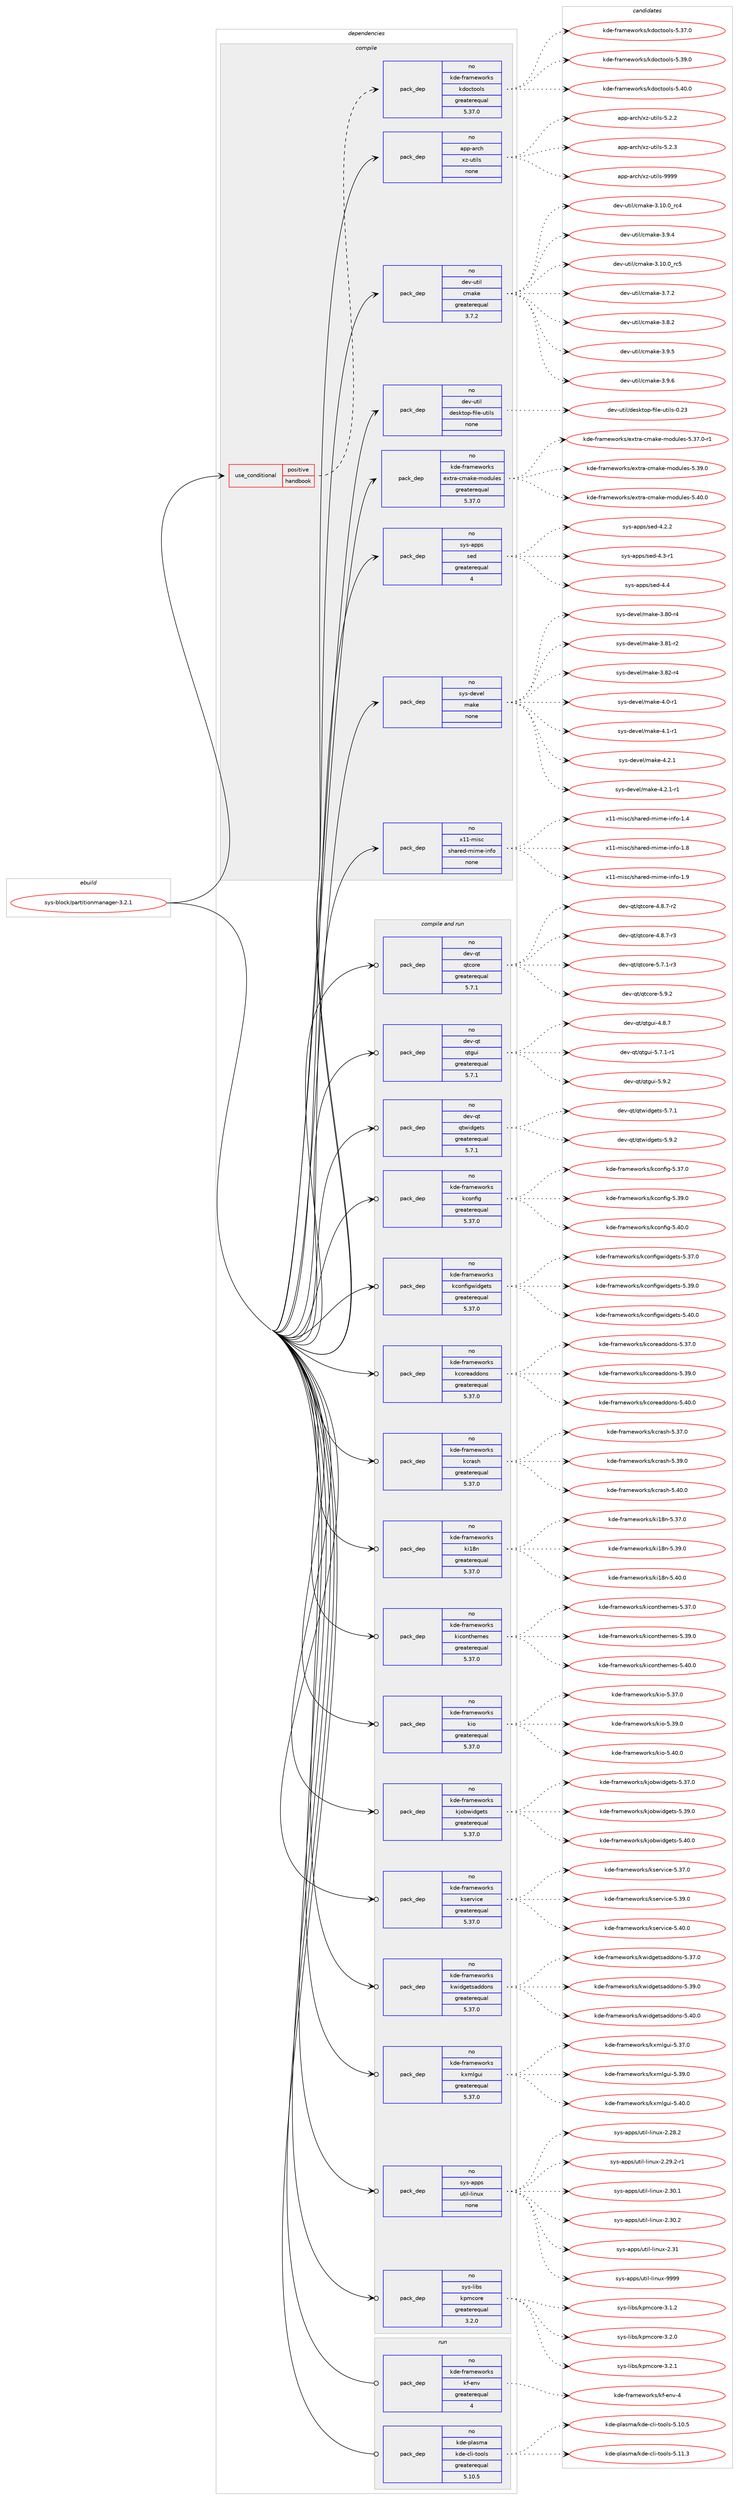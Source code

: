 digraph prolog {

# *************
# Graph options
# *************

newrank=true;
concentrate=true;
compound=true;
graph [rankdir=LR,fontname=Helvetica,fontsize=10,ranksep=1.5];#, ranksep=2.5, nodesep=0.2];
edge  [arrowhead=vee];
node  [fontname=Helvetica,fontsize=10];

# **********
# The ebuild
# **********

subgraph cluster_leftcol {
color=gray;
rank=same;
label=<<i>ebuild</i>>;
id [label="sys-block/partitionmanager-3.2.1", color=red, width=4, href="../sys-block/partitionmanager-3.2.1.svg"];
}

# ****************
# The dependencies
# ****************

subgraph cluster_midcol {
color=gray;
label=<<i>dependencies</i>>;
subgraph cluster_compile {
fillcolor="#eeeeee";
style=filled;
label=<<i>compile</i>>;
subgraph cond772 {
dependency6755 [label=<<TABLE BORDER="0" CELLBORDER="1" CELLSPACING="0" CELLPADDING="4"><TR><TD ROWSPAN="3" CELLPADDING="10">use_conditional</TD></TR><TR><TD>positive</TD></TR><TR><TD>handbook</TD></TR></TABLE>>, shape=none, color=red];
subgraph pack5948 {
dependency6756 [label=<<TABLE BORDER="0" CELLBORDER="1" CELLSPACING="0" CELLPADDING="4" WIDTH="220"><TR><TD ROWSPAN="6" CELLPADDING="30">pack_dep</TD></TR><TR><TD WIDTH="110">no</TD></TR><TR><TD>kde-frameworks</TD></TR><TR><TD>kdoctools</TD></TR><TR><TD>greaterequal</TD></TR><TR><TD>5.37.0</TD></TR></TABLE>>, shape=none, color=blue];
}
dependency6755:e -> dependency6756:w [weight=20,style="dashed",arrowhead="vee"];
}
id:e -> dependency6755:w [weight=20,style="solid",arrowhead="vee"];
subgraph pack5949 {
dependency6757 [label=<<TABLE BORDER="0" CELLBORDER="1" CELLSPACING="0" CELLPADDING="4" WIDTH="220"><TR><TD ROWSPAN="6" CELLPADDING="30">pack_dep</TD></TR><TR><TD WIDTH="110">no</TD></TR><TR><TD>app-arch</TD></TR><TR><TD>xz-utils</TD></TR><TR><TD>none</TD></TR><TR><TD></TD></TR></TABLE>>, shape=none, color=blue];
}
id:e -> dependency6757:w [weight=20,style="solid",arrowhead="vee"];
subgraph pack5950 {
dependency6758 [label=<<TABLE BORDER="0" CELLBORDER="1" CELLSPACING="0" CELLPADDING="4" WIDTH="220"><TR><TD ROWSPAN="6" CELLPADDING="30">pack_dep</TD></TR><TR><TD WIDTH="110">no</TD></TR><TR><TD>dev-util</TD></TR><TR><TD>cmake</TD></TR><TR><TD>greaterequal</TD></TR><TR><TD>3.7.2</TD></TR></TABLE>>, shape=none, color=blue];
}
id:e -> dependency6758:w [weight=20,style="solid",arrowhead="vee"];
subgraph pack5951 {
dependency6759 [label=<<TABLE BORDER="0" CELLBORDER="1" CELLSPACING="0" CELLPADDING="4" WIDTH="220"><TR><TD ROWSPAN="6" CELLPADDING="30">pack_dep</TD></TR><TR><TD WIDTH="110">no</TD></TR><TR><TD>dev-util</TD></TR><TR><TD>desktop-file-utils</TD></TR><TR><TD>none</TD></TR><TR><TD></TD></TR></TABLE>>, shape=none, color=blue];
}
id:e -> dependency6759:w [weight=20,style="solid",arrowhead="vee"];
subgraph pack5952 {
dependency6760 [label=<<TABLE BORDER="0" CELLBORDER="1" CELLSPACING="0" CELLPADDING="4" WIDTH="220"><TR><TD ROWSPAN="6" CELLPADDING="30">pack_dep</TD></TR><TR><TD WIDTH="110">no</TD></TR><TR><TD>kde-frameworks</TD></TR><TR><TD>extra-cmake-modules</TD></TR><TR><TD>greaterequal</TD></TR><TR><TD>5.37.0</TD></TR></TABLE>>, shape=none, color=blue];
}
id:e -> dependency6760:w [weight=20,style="solid",arrowhead="vee"];
subgraph pack5953 {
dependency6761 [label=<<TABLE BORDER="0" CELLBORDER="1" CELLSPACING="0" CELLPADDING="4" WIDTH="220"><TR><TD ROWSPAN="6" CELLPADDING="30">pack_dep</TD></TR><TR><TD WIDTH="110">no</TD></TR><TR><TD>sys-apps</TD></TR><TR><TD>sed</TD></TR><TR><TD>greaterequal</TD></TR><TR><TD>4</TD></TR></TABLE>>, shape=none, color=blue];
}
id:e -> dependency6761:w [weight=20,style="solid",arrowhead="vee"];
subgraph pack5954 {
dependency6762 [label=<<TABLE BORDER="0" CELLBORDER="1" CELLSPACING="0" CELLPADDING="4" WIDTH="220"><TR><TD ROWSPAN="6" CELLPADDING="30">pack_dep</TD></TR><TR><TD WIDTH="110">no</TD></TR><TR><TD>sys-devel</TD></TR><TR><TD>make</TD></TR><TR><TD>none</TD></TR><TR><TD></TD></TR></TABLE>>, shape=none, color=blue];
}
id:e -> dependency6762:w [weight=20,style="solid",arrowhead="vee"];
subgraph pack5955 {
dependency6763 [label=<<TABLE BORDER="0" CELLBORDER="1" CELLSPACING="0" CELLPADDING="4" WIDTH="220"><TR><TD ROWSPAN="6" CELLPADDING="30">pack_dep</TD></TR><TR><TD WIDTH="110">no</TD></TR><TR><TD>x11-misc</TD></TR><TR><TD>shared-mime-info</TD></TR><TR><TD>none</TD></TR><TR><TD></TD></TR></TABLE>>, shape=none, color=blue];
}
id:e -> dependency6763:w [weight=20,style="solid",arrowhead="vee"];
}
subgraph cluster_compileandrun {
fillcolor="#eeeeee";
style=filled;
label=<<i>compile and run</i>>;
subgraph pack5956 {
dependency6764 [label=<<TABLE BORDER="0" CELLBORDER="1" CELLSPACING="0" CELLPADDING="4" WIDTH="220"><TR><TD ROWSPAN="6" CELLPADDING="30">pack_dep</TD></TR><TR><TD WIDTH="110">no</TD></TR><TR><TD>dev-qt</TD></TR><TR><TD>qtcore</TD></TR><TR><TD>greaterequal</TD></TR><TR><TD>5.7.1</TD></TR></TABLE>>, shape=none, color=blue];
}
id:e -> dependency6764:w [weight=20,style="solid",arrowhead="odotvee"];
subgraph pack5957 {
dependency6765 [label=<<TABLE BORDER="0" CELLBORDER="1" CELLSPACING="0" CELLPADDING="4" WIDTH="220"><TR><TD ROWSPAN="6" CELLPADDING="30">pack_dep</TD></TR><TR><TD WIDTH="110">no</TD></TR><TR><TD>dev-qt</TD></TR><TR><TD>qtgui</TD></TR><TR><TD>greaterequal</TD></TR><TR><TD>5.7.1</TD></TR></TABLE>>, shape=none, color=blue];
}
id:e -> dependency6765:w [weight=20,style="solid",arrowhead="odotvee"];
subgraph pack5958 {
dependency6766 [label=<<TABLE BORDER="0" CELLBORDER="1" CELLSPACING="0" CELLPADDING="4" WIDTH="220"><TR><TD ROWSPAN="6" CELLPADDING="30">pack_dep</TD></TR><TR><TD WIDTH="110">no</TD></TR><TR><TD>dev-qt</TD></TR><TR><TD>qtwidgets</TD></TR><TR><TD>greaterequal</TD></TR><TR><TD>5.7.1</TD></TR></TABLE>>, shape=none, color=blue];
}
id:e -> dependency6766:w [weight=20,style="solid",arrowhead="odotvee"];
subgraph pack5959 {
dependency6767 [label=<<TABLE BORDER="0" CELLBORDER="1" CELLSPACING="0" CELLPADDING="4" WIDTH="220"><TR><TD ROWSPAN="6" CELLPADDING="30">pack_dep</TD></TR><TR><TD WIDTH="110">no</TD></TR><TR><TD>kde-frameworks</TD></TR><TR><TD>kconfig</TD></TR><TR><TD>greaterequal</TD></TR><TR><TD>5.37.0</TD></TR></TABLE>>, shape=none, color=blue];
}
id:e -> dependency6767:w [weight=20,style="solid",arrowhead="odotvee"];
subgraph pack5960 {
dependency6768 [label=<<TABLE BORDER="0" CELLBORDER="1" CELLSPACING="0" CELLPADDING="4" WIDTH="220"><TR><TD ROWSPAN="6" CELLPADDING="30">pack_dep</TD></TR><TR><TD WIDTH="110">no</TD></TR><TR><TD>kde-frameworks</TD></TR><TR><TD>kconfigwidgets</TD></TR><TR><TD>greaterequal</TD></TR><TR><TD>5.37.0</TD></TR></TABLE>>, shape=none, color=blue];
}
id:e -> dependency6768:w [weight=20,style="solid",arrowhead="odotvee"];
subgraph pack5961 {
dependency6769 [label=<<TABLE BORDER="0" CELLBORDER="1" CELLSPACING="0" CELLPADDING="4" WIDTH="220"><TR><TD ROWSPAN="6" CELLPADDING="30">pack_dep</TD></TR><TR><TD WIDTH="110">no</TD></TR><TR><TD>kde-frameworks</TD></TR><TR><TD>kcoreaddons</TD></TR><TR><TD>greaterequal</TD></TR><TR><TD>5.37.0</TD></TR></TABLE>>, shape=none, color=blue];
}
id:e -> dependency6769:w [weight=20,style="solid",arrowhead="odotvee"];
subgraph pack5962 {
dependency6770 [label=<<TABLE BORDER="0" CELLBORDER="1" CELLSPACING="0" CELLPADDING="4" WIDTH="220"><TR><TD ROWSPAN="6" CELLPADDING="30">pack_dep</TD></TR><TR><TD WIDTH="110">no</TD></TR><TR><TD>kde-frameworks</TD></TR><TR><TD>kcrash</TD></TR><TR><TD>greaterequal</TD></TR><TR><TD>5.37.0</TD></TR></TABLE>>, shape=none, color=blue];
}
id:e -> dependency6770:w [weight=20,style="solid",arrowhead="odotvee"];
subgraph pack5963 {
dependency6771 [label=<<TABLE BORDER="0" CELLBORDER="1" CELLSPACING="0" CELLPADDING="4" WIDTH="220"><TR><TD ROWSPAN="6" CELLPADDING="30">pack_dep</TD></TR><TR><TD WIDTH="110">no</TD></TR><TR><TD>kde-frameworks</TD></TR><TR><TD>ki18n</TD></TR><TR><TD>greaterequal</TD></TR><TR><TD>5.37.0</TD></TR></TABLE>>, shape=none, color=blue];
}
id:e -> dependency6771:w [weight=20,style="solid",arrowhead="odotvee"];
subgraph pack5964 {
dependency6772 [label=<<TABLE BORDER="0" CELLBORDER="1" CELLSPACING="0" CELLPADDING="4" WIDTH="220"><TR><TD ROWSPAN="6" CELLPADDING="30">pack_dep</TD></TR><TR><TD WIDTH="110">no</TD></TR><TR><TD>kde-frameworks</TD></TR><TR><TD>kiconthemes</TD></TR><TR><TD>greaterequal</TD></TR><TR><TD>5.37.0</TD></TR></TABLE>>, shape=none, color=blue];
}
id:e -> dependency6772:w [weight=20,style="solid",arrowhead="odotvee"];
subgraph pack5965 {
dependency6773 [label=<<TABLE BORDER="0" CELLBORDER="1" CELLSPACING="0" CELLPADDING="4" WIDTH="220"><TR><TD ROWSPAN="6" CELLPADDING="30">pack_dep</TD></TR><TR><TD WIDTH="110">no</TD></TR><TR><TD>kde-frameworks</TD></TR><TR><TD>kio</TD></TR><TR><TD>greaterequal</TD></TR><TR><TD>5.37.0</TD></TR></TABLE>>, shape=none, color=blue];
}
id:e -> dependency6773:w [weight=20,style="solid",arrowhead="odotvee"];
subgraph pack5966 {
dependency6774 [label=<<TABLE BORDER="0" CELLBORDER="1" CELLSPACING="0" CELLPADDING="4" WIDTH="220"><TR><TD ROWSPAN="6" CELLPADDING="30">pack_dep</TD></TR><TR><TD WIDTH="110">no</TD></TR><TR><TD>kde-frameworks</TD></TR><TR><TD>kjobwidgets</TD></TR><TR><TD>greaterequal</TD></TR><TR><TD>5.37.0</TD></TR></TABLE>>, shape=none, color=blue];
}
id:e -> dependency6774:w [weight=20,style="solid",arrowhead="odotvee"];
subgraph pack5967 {
dependency6775 [label=<<TABLE BORDER="0" CELLBORDER="1" CELLSPACING="0" CELLPADDING="4" WIDTH="220"><TR><TD ROWSPAN="6" CELLPADDING="30">pack_dep</TD></TR><TR><TD WIDTH="110">no</TD></TR><TR><TD>kde-frameworks</TD></TR><TR><TD>kservice</TD></TR><TR><TD>greaterequal</TD></TR><TR><TD>5.37.0</TD></TR></TABLE>>, shape=none, color=blue];
}
id:e -> dependency6775:w [weight=20,style="solid",arrowhead="odotvee"];
subgraph pack5968 {
dependency6776 [label=<<TABLE BORDER="0" CELLBORDER="1" CELLSPACING="0" CELLPADDING="4" WIDTH="220"><TR><TD ROWSPAN="6" CELLPADDING="30">pack_dep</TD></TR><TR><TD WIDTH="110">no</TD></TR><TR><TD>kde-frameworks</TD></TR><TR><TD>kwidgetsaddons</TD></TR><TR><TD>greaterequal</TD></TR><TR><TD>5.37.0</TD></TR></TABLE>>, shape=none, color=blue];
}
id:e -> dependency6776:w [weight=20,style="solid",arrowhead="odotvee"];
subgraph pack5969 {
dependency6777 [label=<<TABLE BORDER="0" CELLBORDER="1" CELLSPACING="0" CELLPADDING="4" WIDTH="220"><TR><TD ROWSPAN="6" CELLPADDING="30">pack_dep</TD></TR><TR><TD WIDTH="110">no</TD></TR><TR><TD>kde-frameworks</TD></TR><TR><TD>kxmlgui</TD></TR><TR><TD>greaterequal</TD></TR><TR><TD>5.37.0</TD></TR></TABLE>>, shape=none, color=blue];
}
id:e -> dependency6777:w [weight=20,style="solid",arrowhead="odotvee"];
subgraph pack5970 {
dependency6778 [label=<<TABLE BORDER="0" CELLBORDER="1" CELLSPACING="0" CELLPADDING="4" WIDTH="220"><TR><TD ROWSPAN="6" CELLPADDING="30">pack_dep</TD></TR><TR><TD WIDTH="110">no</TD></TR><TR><TD>sys-apps</TD></TR><TR><TD>util-linux</TD></TR><TR><TD>none</TD></TR><TR><TD></TD></TR></TABLE>>, shape=none, color=blue];
}
id:e -> dependency6778:w [weight=20,style="solid",arrowhead="odotvee"];
subgraph pack5971 {
dependency6779 [label=<<TABLE BORDER="0" CELLBORDER="1" CELLSPACING="0" CELLPADDING="4" WIDTH="220"><TR><TD ROWSPAN="6" CELLPADDING="30">pack_dep</TD></TR><TR><TD WIDTH="110">no</TD></TR><TR><TD>sys-libs</TD></TR><TR><TD>kpmcore</TD></TR><TR><TD>greaterequal</TD></TR><TR><TD>3.2.0</TD></TR></TABLE>>, shape=none, color=blue];
}
id:e -> dependency6779:w [weight=20,style="solid",arrowhead="odotvee"];
}
subgraph cluster_run {
fillcolor="#eeeeee";
style=filled;
label=<<i>run</i>>;
subgraph pack5972 {
dependency6780 [label=<<TABLE BORDER="0" CELLBORDER="1" CELLSPACING="0" CELLPADDING="4" WIDTH="220"><TR><TD ROWSPAN="6" CELLPADDING="30">pack_dep</TD></TR><TR><TD WIDTH="110">no</TD></TR><TR><TD>kde-frameworks</TD></TR><TR><TD>kf-env</TD></TR><TR><TD>greaterequal</TD></TR><TR><TD>4</TD></TR></TABLE>>, shape=none, color=blue];
}
id:e -> dependency6780:w [weight=20,style="solid",arrowhead="odot"];
subgraph pack5973 {
dependency6781 [label=<<TABLE BORDER="0" CELLBORDER="1" CELLSPACING="0" CELLPADDING="4" WIDTH="220"><TR><TD ROWSPAN="6" CELLPADDING="30">pack_dep</TD></TR><TR><TD WIDTH="110">no</TD></TR><TR><TD>kde-plasma</TD></TR><TR><TD>kde-cli-tools</TD></TR><TR><TD>greaterequal</TD></TR><TR><TD>5.10.5</TD></TR></TABLE>>, shape=none, color=blue];
}
id:e -> dependency6781:w [weight=20,style="solid",arrowhead="odot"];
}
}

# **************
# The candidates
# **************

subgraph cluster_choices {
rank=same;
color=gray;
label=<<i>candidates</i>>;

subgraph choice5948 {
color=black;
nodesep=1;
choice1071001014510211497109101119111114107115471071001119911611111110811545534651554648 [label="kde-frameworks/kdoctools-5.37.0", color=red, width=4,href="../kde-frameworks/kdoctools-5.37.0.svg"];
choice1071001014510211497109101119111114107115471071001119911611111110811545534651574648 [label="kde-frameworks/kdoctools-5.39.0", color=red, width=4,href="../kde-frameworks/kdoctools-5.39.0.svg"];
choice1071001014510211497109101119111114107115471071001119911611111110811545534652484648 [label="kde-frameworks/kdoctools-5.40.0", color=red, width=4,href="../kde-frameworks/kdoctools-5.40.0.svg"];
dependency6756:e -> choice1071001014510211497109101119111114107115471071001119911611111110811545534651554648:w [style=dotted,weight="100"];
dependency6756:e -> choice1071001014510211497109101119111114107115471071001119911611111110811545534651574648:w [style=dotted,weight="100"];
dependency6756:e -> choice1071001014510211497109101119111114107115471071001119911611111110811545534652484648:w [style=dotted,weight="100"];
}
subgraph choice5949 {
color=black;
nodesep=1;
choice971121124597114991044712012245117116105108115455346504650 [label="app-arch/xz-utils-5.2.2", color=red, width=4,href="../app-arch/xz-utils-5.2.2.svg"];
choice971121124597114991044712012245117116105108115455346504651 [label="app-arch/xz-utils-5.2.3", color=red, width=4,href="../app-arch/xz-utils-5.2.3.svg"];
choice9711211245971149910447120122451171161051081154557575757 [label="app-arch/xz-utils-9999", color=red, width=4,href="../app-arch/xz-utils-9999.svg"];
dependency6757:e -> choice971121124597114991044712012245117116105108115455346504650:w [style=dotted,weight="100"];
dependency6757:e -> choice971121124597114991044712012245117116105108115455346504651:w [style=dotted,weight="100"];
dependency6757:e -> choice9711211245971149910447120122451171161051081154557575757:w [style=dotted,weight="100"];
}
subgraph choice5950 {
color=black;
nodesep=1;
choice1001011184511711610510847991099710710145514649484648951149952 [label="dev-util/cmake-3.10.0_rc4", color=red, width=4,href="../dev-util/cmake-3.10.0_rc4.svg"];
choice10010111845117116105108479910997107101455146574652 [label="dev-util/cmake-3.9.4", color=red, width=4,href="../dev-util/cmake-3.9.4.svg"];
choice1001011184511711610510847991099710710145514649484648951149953 [label="dev-util/cmake-3.10.0_rc5", color=red, width=4,href="../dev-util/cmake-3.10.0_rc5.svg"];
choice10010111845117116105108479910997107101455146554650 [label="dev-util/cmake-3.7.2", color=red, width=4,href="../dev-util/cmake-3.7.2.svg"];
choice10010111845117116105108479910997107101455146564650 [label="dev-util/cmake-3.8.2", color=red, width=4,href="../dev-util/cmake-3.8.2.svg"];
choice10010111845117116105108479910997107101455146574653 [label="dev-util/cmake-3.9.5", color=red, width=4,href="../dev-util/cmake-3.9.5.svg"];
choice10010111845117116105108479910997107101455146574654 [label="dev-util/cmake-3.9.6", color=red, width=4,href="../dev-util/cmake-3.9.6.svg"];
dependency6758:e -> choice1001011184511711610510847991099710710145514649484648951149952:w [style=dotted,weight="100"];
dependency6758:e -> choice10010111845117116105108479910997107101455146574652:w [style=dotted,weight="100"];
dependency6758:e -> choice1001011184511711610510847991099710710145514649484648951149953:w [style=dotted,weight="100"];
dependency6758:e -> choice10010111845117116105108479910997107101455146554650:w [style=dotted,weight="100"];
dependency6758:e -> choice10010111845117116105108479910997107101455146564650:w [style=dotted,weight="100"];
dependency6758:e -> choice10010111845117116105108479910997107101455146574653:w [style=dotted,weight="100"];
dependency6758:e -> choice10010111845117116105108479910997107101455146574654:w [style=dotted,weight="100"];
}
subgraph choice5951 {
color=black;
nodesep=1;
choice100101118451171161051084710010111510711611111245102105108101451171161051081154548465051 [label="dev-util/desktop-file-utils-0.23", color=red, width=4,href="../dev-util/desktop-file-utils-0.23.svg"];
dependency6759:e -> choice100101118451171161051084710010111510711611111245102105108101451171161051081154548465051:w [style=dotted,weight="100"];
}
subgraph choice5952 {
color=black;
nodesep=1;
choice1071001014510211497109101119111114107115471011201161149745991099710710145109111100117108101115455346515546484511449 [label="kde-frameworks/extra-cmake-modules-5.37.0-r1", color=red, width=4,href="../kde-frameworks/extra-cmake-modules-5.37.0-r1.svg"];
choice107100101451021149710910111911111410711547101120116114974599109971071014510911110011710810111545534651574648 [label="kde-frameworks/extra-cmake-modules-5.39.0", color=red, width=4,href="../kde-frameworks/extra-cmake-modules-5.39.0.svg"];
choice107100101451021149710910111911111410711547101120116114974599109971071014510911110011710810111545534652484648 [label="kde-frameworks/extra-cmake-modules-5.40.0", color=red, width=4,href="../kde-frameworks/extra-cmake-modules-5.40.0.svg"];
dependency6760:e -> choice1071001014510211497109101119111114107115471011201161149745991099710710145109111100117108101115455346515546484511449:w [style=dotted,weight="100"];
dependency6760:e -> choice107100101451021149710910111911111410711547101120116114974599109971071014510911110011710810111545534651574648:w [style=dotted,weight="100"];
dependency6760:e -> choice107100101451021149710910111911111410711547101120116114974599109971071014510911110011710810111545534652484648:w [style=dotted,weight="100"];
}
subgraph choice5953 {
color=black;
nodesep=1;
choice115121115459711211211547115101100455246504650 [label="sys-apps/sed-4.2.2", color=red, width=4,href="../sys-apps/sed-4.2.2.svg"];
choice115121115459711211211547115101100455246514511449 [label="sys-apps/sed-4.3-r1", color=red, width=4,href="../sys-apps/sed-4.3-r1.svg"];
choice11512111545971121121154711510110045524652 [label="sys-apps/sed-4.4", color=red, width=4,href="../sys-apps/sed-4.4.svg"];
dependency6761:e -> choice115121115459711211211547115101100455246504650:w [style=dotted,weight="100"];
dependency6761:e -> choice115121115459711211211547115101100455246514511449:w [style=dotted,weight="100"];
dependency6761:e -> choice11512111545971121121154711510110045524652:w [style=dotted,weight="100"];
}
subgraph choice5954 {
color=black;
nodesep=1;
choice11512111545100101118101108471099710710145514656484511452 [label="sys-devel/make-3.80-r4", color=red, width=4,href="../sys-devel/make-3.80-r4.svg"];
choice11512111545100101118101108471099710710145514656494511450 [label="sys-devel/make-3.81-r2", color=red, width=4,href="../sys-devel/make-3.81-r2.svg"];
choice11512111545100101118101108471099710710145514656504511452 [label="sys-devel/make-3.82-r4", color=red, width=4,href="../sys-devel/make-3.82-r4.svg"];
choice115121115451001011181011084710997107101455246484511449 [label="sys-devel/make-4.0-r1", color=red, width=4,href="../sys-devel/make-4.0-r1.svg"];
choice115121115451001011181011084710997107101455246494511449 [label="sys-devel/make-4.1-r1", color=red, width=4,href="../sys-devel/make-4.1-r1.svg"];
choice115121115451001011181011084710997107101455246504649 [label="sys-devel/make-4.2.1", color=red, width=4,href="../sys-devel/make-4.2.1.svg"];
choice1151211154510010111810110847109971071014552465046494511449 [label="sys-devel/make-4.2.1-r1", color=red, width=4,href="../sys-devel/make-4.2.1-r1.svg"];
dependency6762:e -> choice11512111545100101118101108471099710710145514656484511452:w [style=dotted,weight="100"];
dependency6762:e -> choice11512111545100101118101108471099710710145514656494511450:w [style=dotted,weight="100"];
dependency6762:e -> choice11512111545100101118101108471099710710145514656504511452:w [style=dotted,weight="100"];
dependency6762:e -> choice115121115451001011181011084710997107101455246484511449:w [style=dotted,weight="100"];
dependency6762:e -> choice115121115451001011181011084710997107101455246494511449:w [style=dotted,weight="100"];
dependency6762:e -> choice115121115451001011181011084710997107101455246504649:w [style=dotted,weight="100"];
dependency6762:e -> choice1151211154510010111810110847109971071014552465046494511449:w [style=dotted,weight="100"];
}
subgraph choice5955 {
color=black;
nodesep=1;
choice120494945109105115994711510497114101100451091051091014510511010211145494652 [label="x11-misc/shared-mime-info-1.4", color=red, width=4,href="../x11-misc/shared-mime-info-1.4.svg"];
choice120494945109105115994711510497114101100451091051091014510511010211145494656 [label="x11-misc/shared-mime-info-1.8", color=red, width=4,href="../x11-misc/shared-mime-info-1.8.svg"];
choice120494945109105115994711510497114101100451091051091014510511010211145494657 [label="x11-misc/shared-mime-info-1.9", color=red, width=4,href="../x11-misc/shared-mime-info-1.9.svg"];
dependency6763:e -> choice120494945109105115994711510497114101100451091051091014510511010211145494652:w [style=dotted,weight="100"];
dependency6763:e -> choice120494945109105115994711510497114101100451091051091014510511010211145494656:w [style=dotted,weight="100"];
dependency6763:e -> choice120494945109105115994711510497114101100451091051091014510511010211145494657:w [style=dotted,weight="100"];
}
subgraph choice5956 {
color=black;
nodesep=1;
choice1001011184511311647113116991111141014552465646554511450 [label="dev-qt/qtcore-4.8.7-r2", color=red, width=4,href="../dev-qt/qtcore-4.8.7-r2.svg"];
choice1001011184511311647113116991111141014552465646554511451 [label="dev-qt/qtcore-4.8.7-r3", color=red, width=4,href="../dev-qt/qtcore-4.8.7-r3.svg"];
choice1001011184511311647113116991111141014553465546494511451 [label="dev-qt/qtcore-5.7.1-r3", color=red, width=4,href="../dev-qt/qtcore-5.7.1-r3.svg"];
choice100101118451131164711311699111114101455346574650 [label="dev-qt/qtcore-5.9.2", color=red, width=4,href="../dev-qt/qtcore-5.9.2.svg"];
dependency6764:e -> choice1001011184511311647113116991111141014552465646554511450:w [style=dotted,weight="100"];
dependency6764:e -> choice1001011184511311647113116991111141014552465646554511451:w [style=dotted,weight="100"];
dependency6764:e -> choice1001011184511311647113116991111141014553465546494511451:w [style=dotted,weight="100"];
dependency6764:e -> choice100101118451131164711311699111114101455346574650:w [style=dotted,weight="100"];
}
subgraph choice5957 {
color=black;
nodesep=1;
choice1001011184511311647113116103117105455246564655 [label="dev-qt/qtgui-4.8.7", color=red, width=4,href="../dev-qt/qtgui-4.8.7.svg"];
choice10010111845113116471131161031171054553465546494511449 [label="dev-qt/qtgui-5.7.1-r1", color=red, width=4,href="../dev-qt/qtgui-5.7.1-r1.svg"];
choice1001011184511311647113116103117105455346574650 [label="dev-qt/qtgui-5.9.2", color=red, width=4,href="../dev-qt/qtgui-5.9.2.svg"];
dependency6765:e -> choice1001011184511311647113116103117105455246564655:w [style=dotted,weight="100"];
dependency6765:e -> choice10010111845113116471131161031171054553465546494511449:w [style=dotted,weight="100"];
dependency6765:e -> choice1001011184511311647113116103117105455346574650:w [style=dotted,weight="100"];
}
subgraph choice5958 {
color=black;
nodesep=1;
choice1001011184511311647113116119105100103101116115455346554649 [label="dev-qt/qtwidgets-5.7.1", color=red, width=4,href="../dev-qt/qtwidgets-5.7.1.svg"];
choice1001011184511311647113116119105100103101116115455346574650 [label="dev-qt/qtwidgets-5.9.2", color=red, width=4,href="../dev-qt/qtwidgets-5.9.2.svg"];
dependency6766:e -> choice1001011184511311647113116119105100103101116115455346554649:w [style=dotted,weight="100"];
dependency6766:e -> choice1001011184511311647113116119105100103101116115455346574650:w [style=dotted,weight="100"];
}
subgraph choice5959 {
color=black;
nodesep=1;
choice1071001014510211497109101119111114107115471079911111010210510345534651554648 [label="kde-frameworks/kconfig-5.37.0", color=red, width=4,href="../kde-frameworks/kconfig-5.37.0.svg"];
choice1071001014510211497109101119111114107115471079911111010210510345534651574648 [label="kde-frameworks/kconfig-5.39.0", color=red, width=4,href="../kde-frameworks/kconfig-5.39.0.svg"];
choice1071001014510211497109101119111114107115471079911111010210510345534652484648 [label="kde-frameworks/kconfig-5.40.0", color=red, width=4,href="../kde-frameworks/kconfig-5.40.0.svg"];
dependency6767:e -> choice1071001014510211497109101119111114107115471079911111010210510345534651554648:w [style=dotted,weight="100"];
dependency6767:e -> choice1071001014510211497109101119111114107115471079911111010210510345534651574648:w [style=dotted,weight="100"];
dependency6767:e -> choice1071001014510211497109101119111114107115471079911111010210510345534652484648:w [style=dotted,weight="100"];
}
subgraph choice5960 {
color=black;
nodesep=1;
choice1071001014510211497109101119111114107115471079911111010210510311910510010310111611545534651554648 [label="kde-frameworks/kconfigwidgets-5.37.0", color=red, width=4,href="../kde-frameworks/kconfigwidgets-5.37.0.svg"];
choice1071001014510211497109101119111114107115471079911111010210510311910510010310111611545534651574648 [label="kde-frameworks/kconfigwidgets-5.39.0", color=red, width=4,href="../kde-frameworks/kconfigwidgets-5.39.0.svg"];
choice1071001014510211497109101119111114107115471079911111010210510311910510010310111611545534652484648 [label="kde-frameworks/kconfigwidgets-5.40.0", color=red, width=4,href="../kde-frameworks/kconfigwidgets-5.40.0.svg"];
dependency6768:e -> choice1071001014510211497109101119111114107115471079911111010210510311910510010310111611545534651554648:w [style=dotted,weight="100"];
dependency6768:e -> choice1071001014510211497109101119111114107115471079911111010210510311910510010310111611545534651574648:w [style=dotted,weight="100"];
dependency6768:e -> choice1071001014510211497109101119111114107115471079911111010210510311910510010310111611545534652484648:w [style=dotted,weight="100"];
}
subgraph choice5961 {
color=black;
nodesep=1;
choice107100101451021149710910111911111410711547107991111141019710010011111011545534651554648 [label="kde-frameworks/kcoreaddons-5.37.0", color=red, width=4,href="../kde-frameworks/kcoreaddons-5.37.0.svg"];
choice107100101451021149710910111911111410711547107991111141019710010011111011545534651574648 [label="kde-frameworks/kcoreaddons-5.39.0", color=red, width=4,href="../kde-frameworks/kcoreaddons-5.39.0.svg"];
choice107100101451021149710910111911111410711547107991111141019710010011111011545534652484648 [label="kde-frameworks/kcoreaddons-5.40.0", color=red, width=4,href="../kde-frameworks/kcoreaddons-5.40.0.svg"];
dependency6769:e -> choice107100101451021149710910111911111410711547107991111141019710010011111011545534651554648:w [style=dotted,weight="100"];
dependency6769:e -> choice107100101451021149710910111911111410711547107991111141019710010011111011545534651574648:w [style=dotted,weight="100"];
dependency6769:e -> choice107100101451021149710910111911111410711547107991111141019710010011111011545534652484648:w [style=dotted,weight="100"];
}
subgraph choice5962 {
color=black;
nodesep=1;
choice107100101451021149710910111911111410711547107991149711510445534651554648 [label="kde-frameworks/kcrash-5.37.0", color=red, width=4,href="../kde-frameworks/kcrash-5.37.0.svg"];
choice107100101451021149710910111911111410711547107991149711510445534651574648 [label="kde-frameworks/kcrash-5.39.0", color=red, width=4,href="../kde-frameworks/kcrash-5.39.0.svg"];
choice107100101451021149710910111911111410711547107991149711510445534652484648 [label="kde-frameworks/kcrash-5.40.0", color=red, width=4,href="../kde-frameworks/kcrash-5.40.0.svg"];
dependency6770:e -> choice107100101451021149710910111911111410711547107991149711510445534651554648:w [style=dotted,weight="100"];
dependency6770:e -> choice107100101451021149710910111911111410711547107991149711510445534651574648:w [style=dotted,weight="100"];
dependency6770:e -> choice107100101451021149710910111911111410711547107991149711510445534652484648:w [style=dotted,weight="100"];
}
subgraph choice5963 {
color=black;
nodesep=1;
choice107100101451021149710910111911111410711547107105495611045534651554648 [label="kde-frameworks/ki18n-5.37.0", color=red, width=4,href="../kde-frameworks/ki18n-5.37.0.svg"];
choice107100101451021149710910111911111410711547107105495611045534651574648 [label="kde-frameworks/ki18n-5.39.0", color=red, width=4,href="../kde-frameworks/ki18n-5.39.0.svg"];
choice107100101451021149710910111911111410711547107105495611045534652484648 [label="kde-frameworks/ki18n-5.40.0", color=red, width=4,href="../kde-frameworks/ki18n-5.40.0.svg"];
dependency6771:e -> choice107100101451021149710910111911111410711547107105495611045534651554648:w [style=dotted,weight="100"];
dependency6771:e -> choice107100101451021149710910111911111410711547107105495611045534651574648:w [style=dotted,weight="100"];
dependency6771:e -> choice107100101451021149710910111911111410711547107105495611045534652484648:w [style=dotted,weight="100"];
}
subgraph choice5964 {
color=black;
nodesep=1;
choice1071001014510211497109101119111114107115471071059911111011610410110910111545534651554648 [label="kde-frameworks/kiconthemes-5.37.0", color=red, width=4,href="../kde-frameworks/kiconthemes-5.37.0.svg"];
choice1071001014510211497109101119111114107115471071059911111011610410110910111545534651574648 [label="kde-frameworks/kiconthemes-5.39.0", color=red, width=4,href="../kde-frameworks/kiconthemes-5.39.0.svg"];
choice1071001014510211497109101119111114107115471071059911111011610410110910111545534652484648 [label="kde-frameworks/kiconthemes-5.40.0", color=red, width=4,href="../kde-frameworks/kiconthemes-5.40.0.svg"];
dependency6772:e -> choice1071001014510211497109101119111114107115471071059911111011610410110910111545534651554648:w [style=dotted,weight="100"];
dependency6772:e -> choice1071001014510211497109101119111114107115471071059911111011610410110910111545534651574648:w [style=dotted,weight="100"];
dependency6772:e -> choice1071001014510211497109101119111114107115471071059911111011610410110910111545534652484648:w [style=dotted,weight="100"];
}
subgraph choice5965 {
color=black;
nodesep=1;
choice10710010145102114971091011191111141071154710710511145534651554648 [label="kde-frameworks/kio-5.37.0", color=red, width=4,href="../kde-frameworks/kio-5.37.0.svg"];
choice10710010145102114971091011191111141071154710710511145534651574648 [label="kde-frameworks/kio-5.39.0", color=red, width=4,href="../kde-frameworks/kio-5.39.0.svg"];
choice10710010145102114971091011191111141071154710710511145534652484648 [label="kde-frameworks/kio-5.40.0", color=red, width=4,href="../kde-frameworks/kio-5.40.0.svg"];
dependency6773:e -> choice10710010145102114971091011191111141071154710710511145534651554648:w [style=dotted,weight="100"];
dependency6773:e -> choice10710010145102114971091011191111141071154710710511145534651574648:w [style=dotted,weight="100"];
dependency6773:e -> choice10710010145102114971091011191111141071154710710511145534652484648:w [style=dotted,weight="100"];
}
subgraph choice5966 {
color=black;
nodesep=1;
choice1071001014510211497109101119111114107115471071061119811910510010310111611545534651554648 [label="kde-frameworks/kjobwidgets-5.37.0", color=red, width=4,href="../kde-frameworks/kjobwidgets-5.37.0.svg"];
choice1071001014510211497109101119111114107115471071061119811910510010310111611545534651574648 [label="kde-frameworks/kjobwidgets-5.39.0", color=red, width=4,href="../kde-frameworks/kjobwidgets-5.39.0.svg"];
choice1071001014510211497109101119111114107115471071061119811910510010310111611545534652484648 [label="kde-frameworks/kjobwidgets-5.40.0", color=red, width=4,href="../kde-frameworks/kjobwidgets-5.40.0.svg"];
dependency6774:e -> choice1071001014510211497109101119111114107115471071061119811910510010310111611545534651554648:w [style=dotted,weight="100"];
dependency6774:e -> choice1071001014510211497109101119111114107115471071061119811910510010310111611545534651574648:w [style=dotted,weight="100"];
dependency6774:e -> choice1071001014510211497109101119111114107115471071061119811910510010310111611545534652484648:w [style=dotted,weight="100"];
}
subgraph choice5967 {
color=black;
nodesep=1;
choice1071001014510211497109101119111114107115471071151011141181059910145534651554648 [label="kde-frameworks/kservice-5.37.0", color=red, width=4,href="../kde-frameworks/kservice-5.37.0.svg"];
choice1071001014510211497109101119111114107115471071151011141181059910145534651574648 [label="kde-frameworks/kservice-5.39.0", color=red, width=4,href="../kde-frameworks/kservice-5.39.0.svg"];
choice1071001014510211497109101119111114107115471071151011141181059910145534652484648 [label="kde-frameworks/kservice-5.40.0", color=red, width=4,href="../kde-frameworks/kservice-5.40.0.svg"];
dependency6775:e -> choice1071001014510211497109101119111114107115471071151011141181059910145534651554648:w [style=dotted,weight="100"];
dependency6775:e -> choice1071001014510211497109101119111114107115471071151011141181059910145534651574648:w [style=dotted,weight="100"];
dependency6775:e -> choice1071001014510211497109101119111114107115471071151011141181059910145534652484648:w [style=dotted,weight="100"];
}
subgraph choice5968 {
color=black;
nodesep=1;
choice1071001014510211497109101119111114107115471071191051001031011161159710010011111011545534651554648 [label="kde-frameworks/kwidgetsaddons-5.37.0", color=red, width=4,href="../kde-frameworks/kwidgetsaddons-5.37.0.svg"];
choice1071001014510211497109101119111114107115471071191051001031011161159710010011111011545534651574648 [label="kde-frameworks/kwidgetsaddons-5.39.0", color=red, width=4,href="../kde-frameworks/kwidgetsaddons-5.39.0.svg"];
choice1071001014510211497109101119111114107115471071191051001031011161159710010011111011545534652484648 [label="kde-frameworks/kwidgetsaddons-5.40.0", color=red, width=4,href="../kde-frameworks/kwidgetsaddons-5.40.0.svg"];
dependency6776:e -> choice1071001014510211497109101119111114107115471071191051001031011161159710010011111011545534651554648:w [style=dotted,weight="100"];
dependency6776:e -> choice1071001014510211497109101119111114107115471071191051001031011161159710010011111011545534651574648:w [style=dotted,weight="100"];
dependency6776:e -> choice1071001014510211497109101119111114107115471071191051001031011161159710010011111011545534652484648:w [style=dotted,weight="100"];
}
subgraph choice5969 {
color=black;
nodesep=1;
choice10710010145102114971091011191111141071154710712010910810311710545534651554648 [label="kde-frameworks/kxmlgui-5.37.0", color=red, width=4,href="../kde-frameworks/kxmlgui-5.37.0.svg"];
choice10710010145102114971091011191111141071154710712010910810311710545534651574648 [label="kde-frameworks/kxmlgui-5.39.0", color=red, width=4,href="../kde-frameworks/kxmlgui-5.39.0.svg"];
choice10710010145102114971091011191111141071154710712010910810311710545534652484648 [label="kde-frameworks/kxmlgui-5.40.0", color=red, width=4,href="../kde-frameworks/kxmlgui-5.40.0.svg"];
dependency6777:e -> choice10710010145102114971091011191111141071154710712010910810311710545534651554648:w [style=dotted,weight="100"];
dependency6777:e -> choice10710010145102114971091011191111141071154710712010910810311710545534651574648:w [style=dotted,weight="100"];
dependency6777:e -> choice10710010145102114971091011191111141071154710712010910810311710545534652484648:w [style=dotted,weight="100"];
}
subgraph choice5970 {
color=black;
nodesep=1;
choice1151211154597112112115471171161051084510810511011712045504650564650 [label="sys-apps/util-linux-2.28.2", color=red, width=4,href="../sys-apps/util-linux-2.28.2.svg"];
choice11512111545971121121154711711610510845108105110117120455046505746504511449 [label="sys-apps/util-linux-2.29.2-r1", color=red, width=4,href="../sys-apps/util-linux-2.29.2-r1.svg"];
choice1151211154597112112115471171161051084510810511011712045504651484649 [label="sys-apps/util-linux-2.30.1", color=red, width=4,href="../sys-apps/util-linux-2.30.1.svg"];
choice1151211154597112112115471171161051084510810511011712045504651484650 [label="sys-apps/util-linux-2.30.2", color=red, width=4,href="../sys-apps/util-linux-2.30.2.svg"];
choice115121115459711211211547117116105108451081051101171204550465149 [label="sys-apps/util-linux-2.31", color=red, width=4,href="../sys-apps/util-linux-2.31.svg"];
choice115121115459711211211547117116105108451081051101171204557575757 [label="sys-apps/util-linux-9999", color=red, width=4,href="../sys-apps/util-linux-9999.svg"];
dependency6778:e -> choice1151211154597112112115471171161051084510810511011712045504650564650:w [style=dotted,weight="100"];
dependency6778:e -> choice11512111545971121121154711711610510845108105110117120455046505746504511449:w [style=dotted,weight="100"];
dependency6778:e -> choice1151211154597112112115471171161051084510810511011712045504651484649:w [style=dotted,weight="100"];
dependency6778:e -> choice1151211154597112112115471171161051084510810511011712045504651484650:w [style=dotted,weight="100"];
dependency6778:e -> choice115121115459711211211547117116105108451081051101171204550465149:w [style=dotted,weight="100"];
dependency6778:e -> choice115121115459711211211547117116105108451081051101171204557575757:w [style=dotted,weight="100"];
}
subgraph choice5971 {
color=black;
nodesep=1;
choice11512111545108105981154710711210999111114101455146494650 [label="sys-libs/kpmcore-3.1.2", color=red, width=4,href="../sys-libs/kpmcore-3.1.2.svg"];
choice11512111545108105981154710711210999111114101455146504648 [label="sys-libs/kpmcore-3.2.0", color=red, width=4,href="../sys-libs/kpmcore-3.2.0.svg"];
choice11512111545108105981154710711210999111114101455146504649 [label="sys-libs/kpmcore-3.2.1", color=red, width=4,href="../sys-libs/kpmcore-3.2.1.svg"];
dependency6779:e -> choice11512111545108105981154710711210999111114101455146494650:w [style=dotted,weight="100"];
dependency6779:e -> choice11512111545108105981154710711210999111114101455146504648:w [style=dotted,weight="100"];
dependency6779:e -> choice11512111545108105981154710711210999111114101455146504649:w [style=dotted,weight="100"];
}
subgraph choice5972 {
color=black;
nodesep=1;
choice107100101451021149710910111911111410711547107102451011101184552 [label="kde-frameworks/kf-env-4", color=red, width=4,href="../kde-frameworks/kf-env-4.svg"];
dependency6780:e -> choice107100101451021149710910111911111410711547107102451011101184552:w [style=dotted,weight="100"];
}
subgraph choice5973 {
color=black;
nodesep=1;
choice1071001014511210897115109974710710010145991081054511611111110811545534649484653 [label="kde-plasma/kde-cli-tools-5.10.5", color=red, width=4,href="../kde-plasma/kde-cli-tools-5.10.5.svg"];
choice1071001014511210897115109974710710010145991081054511611111110811545534649494651 [label="kde-plasma/kde-cli-tools-5.11.3", color=red, width=4,href="../kde-plasma/kde-cli-tools-5.11.3.svg"];
dependency6781:e -> choice1071001014511210897115109974710710010145991081054511611111110811545534649484653:w [style=dotted,weight="100"];
dependency6781:e -> choice1071001014511210897115109974710710010145991081054511611111110811545534649494651:w [style=dotted,weight="100"];
}
}

}
